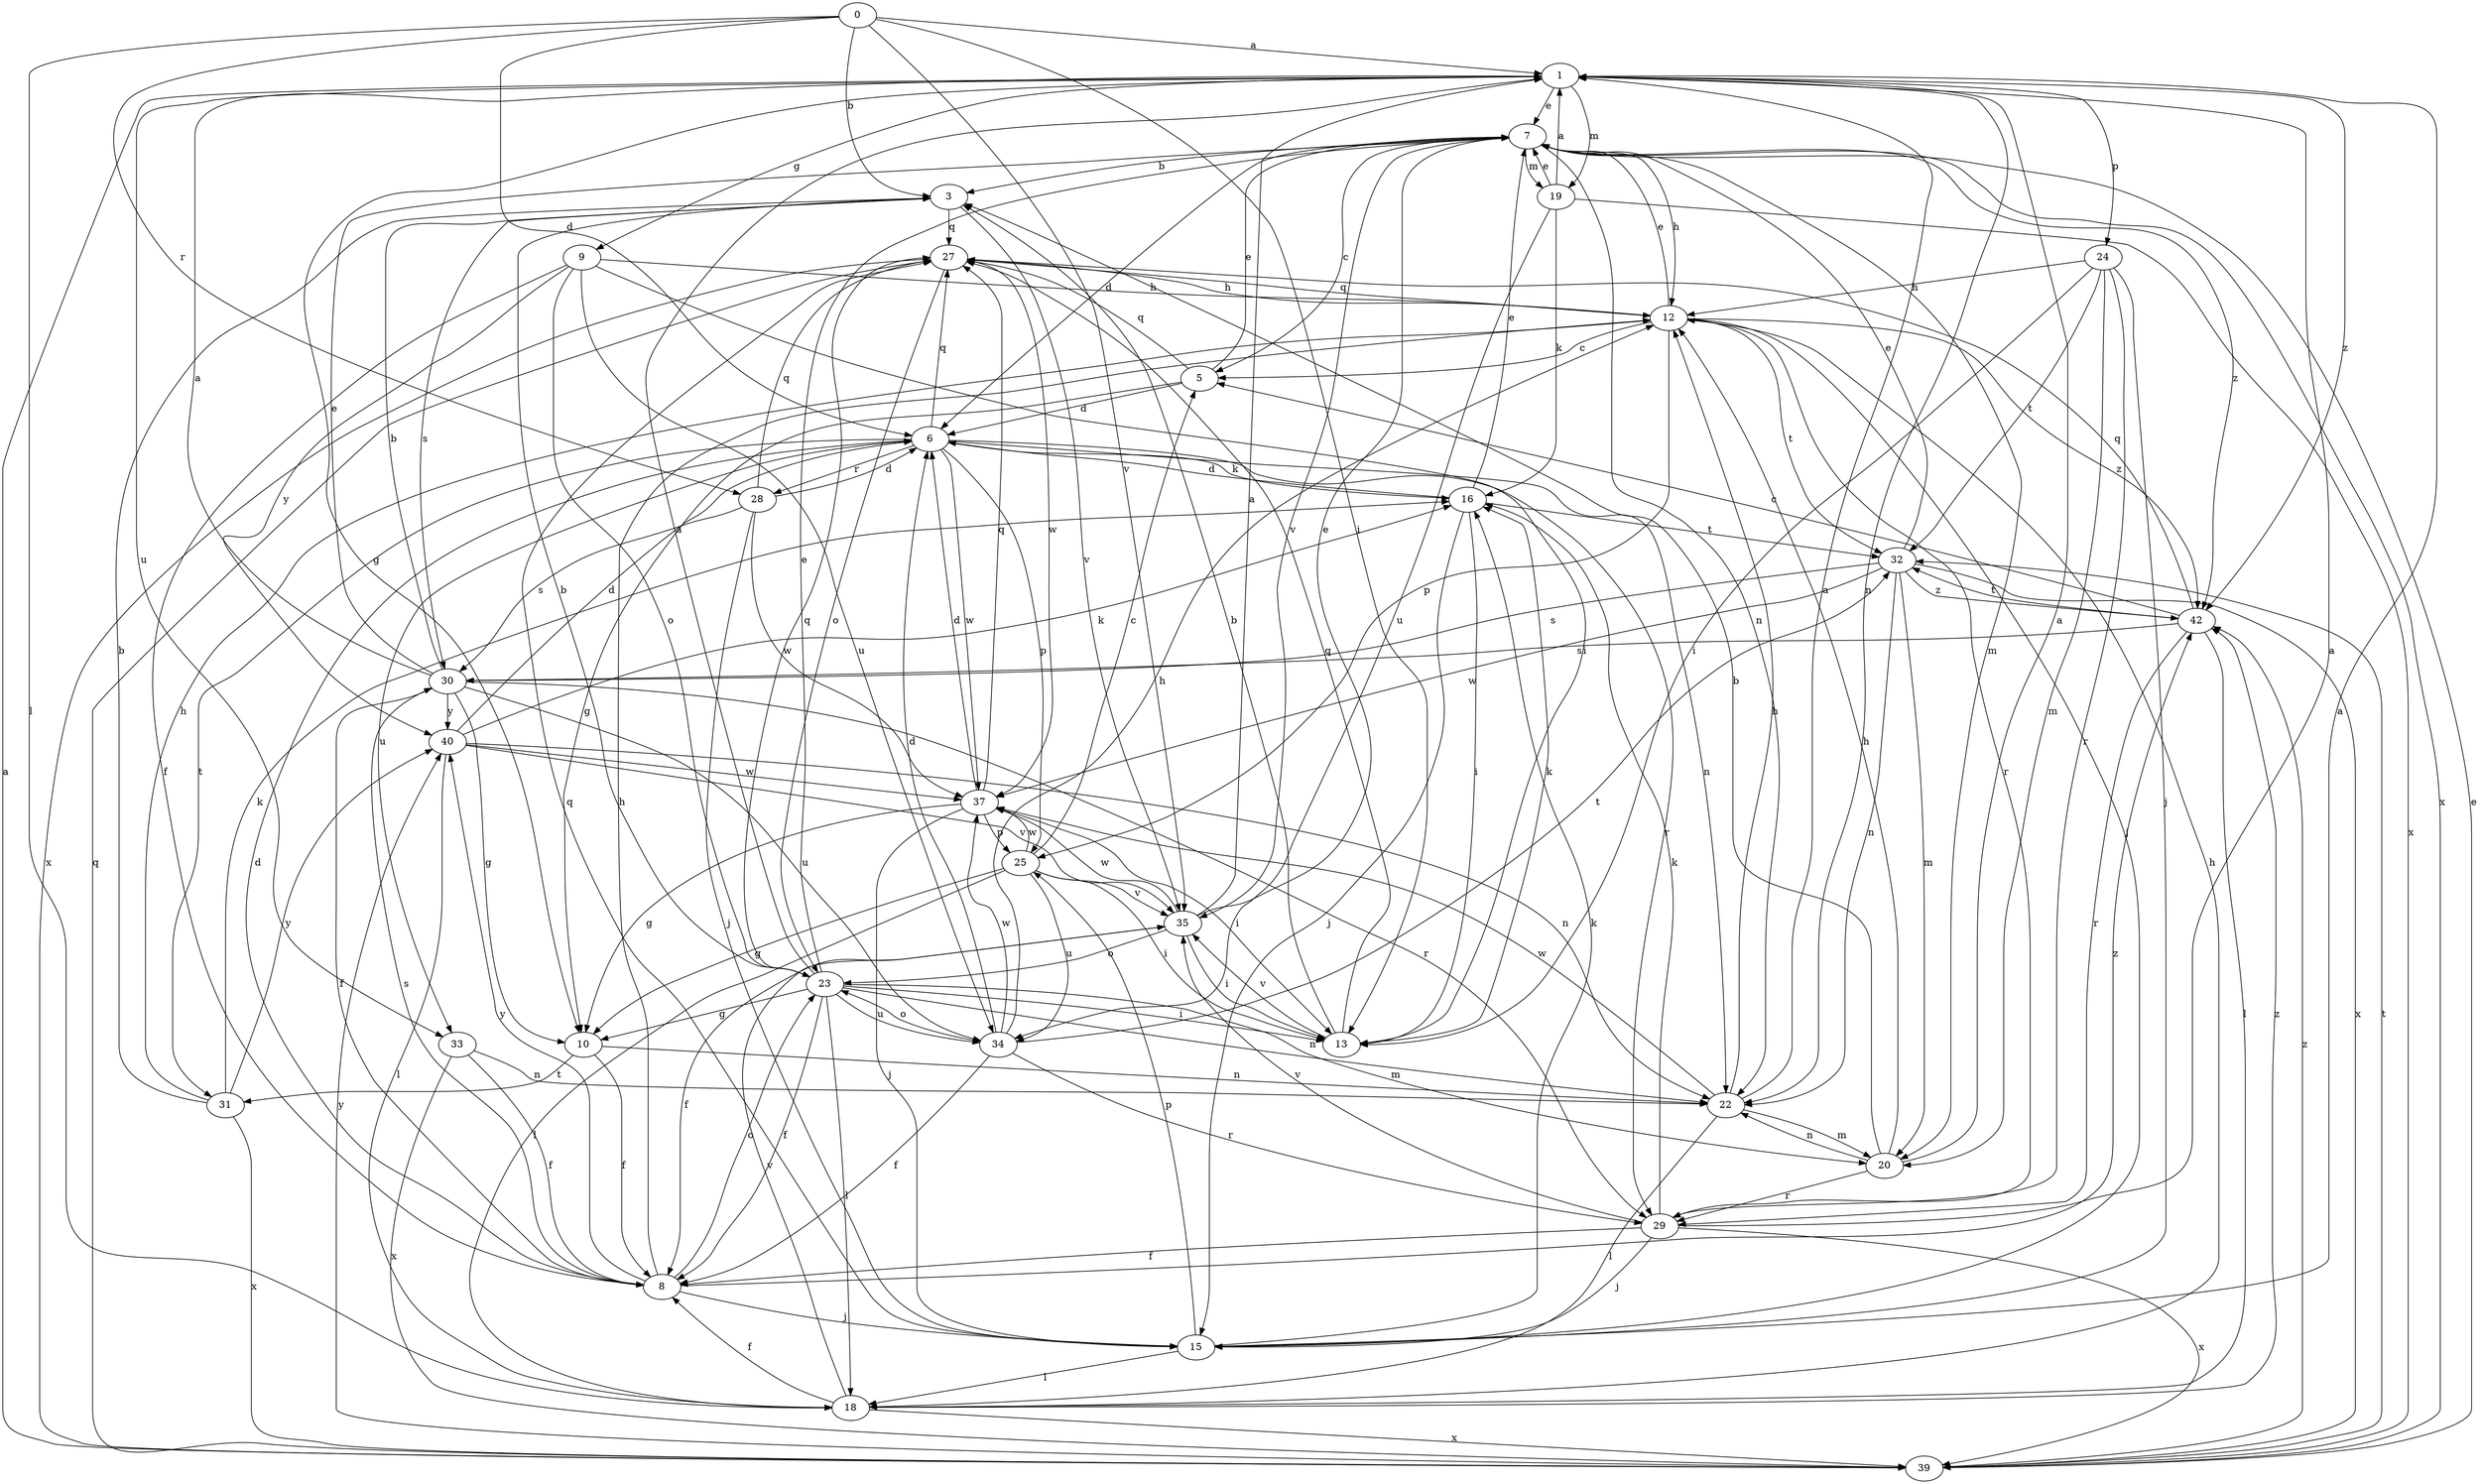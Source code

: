 strict digraph  {
0;
1;
3;
5;
6;
7;
8;
9;
10;
12;
13;
15;
16;
18;
19;
20;
22;
23;
24;
25;
27;
28;
29;
30;
31;
32;
33;
34;
35;
37;
39;
40;
42;
0 -> 1  [label=a];
0 -> 3  [label=b];
0 -> 6  [label=d];
0 -> 13  [label=i];
0 -> 18  [label=l];
0 -> 28  [label=r];
0 -> 35  [label=v];
1 -> 7  [label=e];
1 -> 9  [label=g];
1 -> 10  [label=g];
1 -> 19  [label=m];
1 -> 22  [label=n];
1 -> 24  [label=p];
1 -> 33  [label=u];
1 -> 42  [label=z];
3 -> 27  [label=q];
3 -> 30  [label=s];
3 -> 35  [label=v];
5 -> 6  [label=d];
5 -> 7  [label=e];
5 -> 10  [label=g];
5 -> 27  [label=q];
6 -> 16  [label=k];
6 -> 22  [label=n];
6 -> 25  [label=p];
6 -> 27  [label=q];
6 -> 28  [label=r];
6 -> 29  [label=r];
6 -> 31  [label=t];
6 -> 33  [label=u];
6 -> 37  [label=w];
7 -> 3  [label=b];
7 -> 5  [label=c];
7 -> 6  [label=d];
7 -> 12  [label=h];
7 -> 19  [label=m];
7 -> 20  [label=m];
7 -> 22  [label=n];
7 -> 35  [label=v];
7 -> 39  [label=x];
7 -> 42  [label=z];
8 -> 6  [label=d];
8 -> 12  [label=h];
8 -> 15  [label=j];
8 -> 23  [label=o];
8 -> 30  [label=s];
8 -> 40  [label=y];
8 -> 42  [label=z];
9 -> 8  [label=f];
9 -> 12  [label=h];
9 -> 13  [label=i];
9 -> 23  [label=o];
9 -> 34  [label=u];
9 -> 40  [label=y];
10 -> 8  [label=f];
10 -> 22  [label=n];
10 -> 31  [label=t];
12 -> 5  [label=c];
12 -> 7  [label=e];
12 -> 15  [label=j];
12 -> 25  [label=p];
12 -> 27  [label=q];
12 -> 29  [label=r];
12 -> 32  [label=t];
12 -> 42  [label=z];
13 -> 3  [label=b];
13 -> 16  [label=k];
13 -> 27  [label=q];
13 -> 35  [label=v];
15 -> 1  [label=a];
15 -> 16  [label=k];
15 -> 18  [label=l];
15 -> 25  [label=p];
15 -> 27  [label=q];
16 -> 6  [label=d];
16 -> 7  [label=e];
16 -> 13  [label=i];
16 -> 15  [label=j];
16 -> 32  [label=t];
18 -> 8  [label=f];
18 -> 12  [label=h];
18 -> 35  [label=v];
18 -> 39  [label=x];
18 -> 42  [label=z];
19 -> 1  [label=a];
19 -> 7  [label=e];
19 -> 16  [label=k];
19 -> 34  [label=u];
19 -> 39  [label=x];
20 -> 1  [label=a];
20 -> 3  [label=b];
20 -> 12  [label=h];
20 -> 22  [label=n];
20 -> 29  [label=r];
22 -> 1  [label=a];
22 -> 12  [label=h];
22 -> 18  [label=l];
22 -> 20  [label=m];
22 -> 37  [label=w];
23 -> 1  [label=a];
23 -> 3  [label=b];
23 -> 7  [label=e];
23 -> 8  [label=f];
23 -> 10  [label=g];
23 -> 13  [label=i];
23 -> 18  [label=l];
23 -> 20  [label=m];
23 -> 22  [label=n];
23 -> 27  [label=q];
23 -> 34  [label=u];
24 -> 12  [label=h];
24 -> 13  [label=i];
24 -> 15  [label=j];
24 -> 20  [label=m];
24 -> 29  [label=r];
24 -> 32  [label=t];
25 -> 5  [label=c];
25 -> 10  [label=g];
25 -> 13  [label=i];
25 -> 18  [label=l];
25 -> 34  [label=u];
25 -> 35  [label=v];
25 -> 37  [label=w];
27 -> 12  [label=h];
27 -> 23  [label=o];
27 -> 37  [label=w];
27 -> 39  [label=x];
28 -> 6  [label=d];
28 -> 15  [label=j];
28 -> 27  [label=q];
28 -> 30  [label=s];
28 -> 37  [label=w];
29 -> 1  [label=a];
29 -> 8  [label=f];
29 -> 15  [label=j];
29 -> 16  [label=k];
29 -> 35  [label=v];
29 -> 39  [label=x];
30 -> 1  [label=a];
30 -> 3  [label=b];
30 -> 7  [label=e];
30 -> 8  [label=f];
30 -> 10  [label=g];
30 -> 29  [label=r];
30 -> 34  [label=u];
30 -> 40  [label=y];
31 -> 3  [label=b];
31 -> 12  [label=h];
31 -> 16  [label=k];
31 -> 39  [label=x];
31 -> 40  [label=y];
32 -> 7  [label=e];
32 -> 20  [label=m];
32 -> 22  [label=n];
32 -> 30  [label=s];
32 -> 37  [label=w];
32 -> 39  [label=x];
32 -> 42  [label=z];
33 -> 8  [label=f];
33 -> 22  [label=n];
33 -> 39  [label=x];
34 -> 6  [label=d];
34 -> 8  [label=f];
34 -> 12  [label=h];
34 -> 23  [label=o];
34 -> 29  [label=r];
34 -> 32  [label=t];
34 -> 37  [label=w];
35 -> 1  [label=a];
35 -> 7  [label=e];
35 -> 8  [label=f];
35 -> 13  [label=i];
35 -> 23  [label=o];
35 -> 37  [label=w];
37 -> 6  [label=d];
37 -> 10  [label=g];
37 -> 13  [label=i];
37 -> 15  [label=j];
37 -> 25  [label=p];
37 -> 27  [label=q];
39 -> 1  [label=a];
39 -> 7  [label=e];
39 -> 27  [label=q];
39 -> 32  [label=t];
39 -> 40  [label=y];
39 -> 42  [label=z];
40 -> 6  [label=d];
40 -> 16  [label=k];
40 -> 18  [label=l];
40 -> 22  [label=n];
40 -> 35  [label=v];
40 -> 37  [label=w];
42 -> 5  [label=c];
42 -> 18  [label=l];
42 -> 27  [label=q];
42 -> 29  [label=r];
42 -> 30  [label=s];
42 -> 32  [label=t];
}
